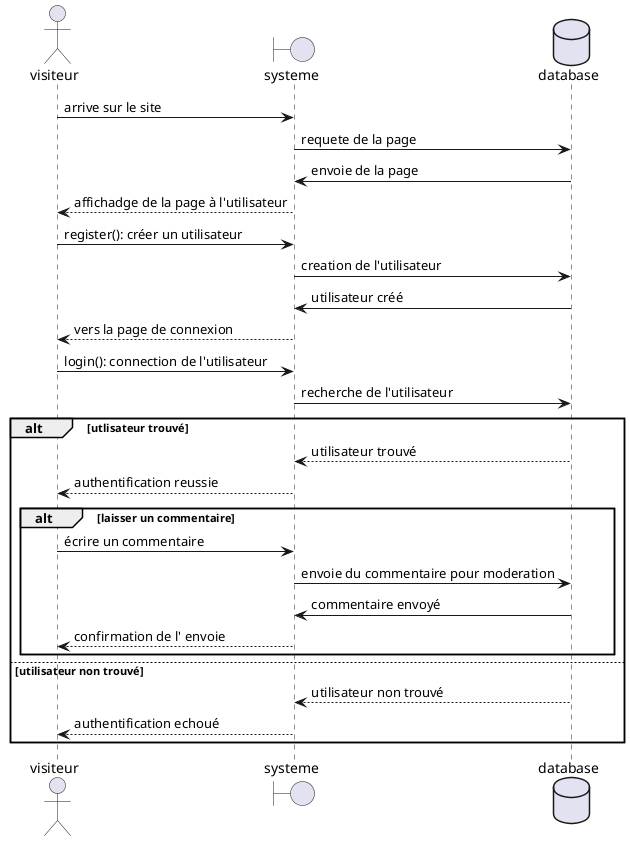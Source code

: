 @startuml sequence utilisateur 
actor       visiteur    as Foo1
boundary    systeme    as Foo2
database    database    as Foo3

Foo1 -> Foo2 : arrive sur le site
Foo2 -> Foo3 : requete de la page
Foo3 -> Foo2 : envoie de la page
Foo2 --> Foo1 : affichadge de la page à l'utilisateur
Foo1 -> Foo2 : register(): créer un utilisateur
Foo2 -> Foo3 : creation de l'utilisateur
Foo3 -> Foo2 : utilisateur créé
Foo2 --> Foo1 : vers la page de connexion
Foo1 -> Foo2 :login(): connection de l'utilisateur
Foo2 -> Foo3 : recherche de l'utilisateur
alt utlisateur trouvé
    Foo3 --> Foo2 : utilisateur trouvé
    Foo2 --> Foo1 : authentification reussie
    alt laisser un commentaire
        Foo1 -> Foo2 : écrire un commentaire
        Foo2 -> Foo3 : envoie du commentaire pour moderation
        Foo3 -> Foo2 : commentaire envoyé
        Foo2 --> Foo1 : confirmation de l' envoie
    end
else utilisateur non trouvé
    Foo3 --> Foo2 : utilisateur non trouvé
    Foo2 --> Foo1 : authentification echoué
end
@enduml
